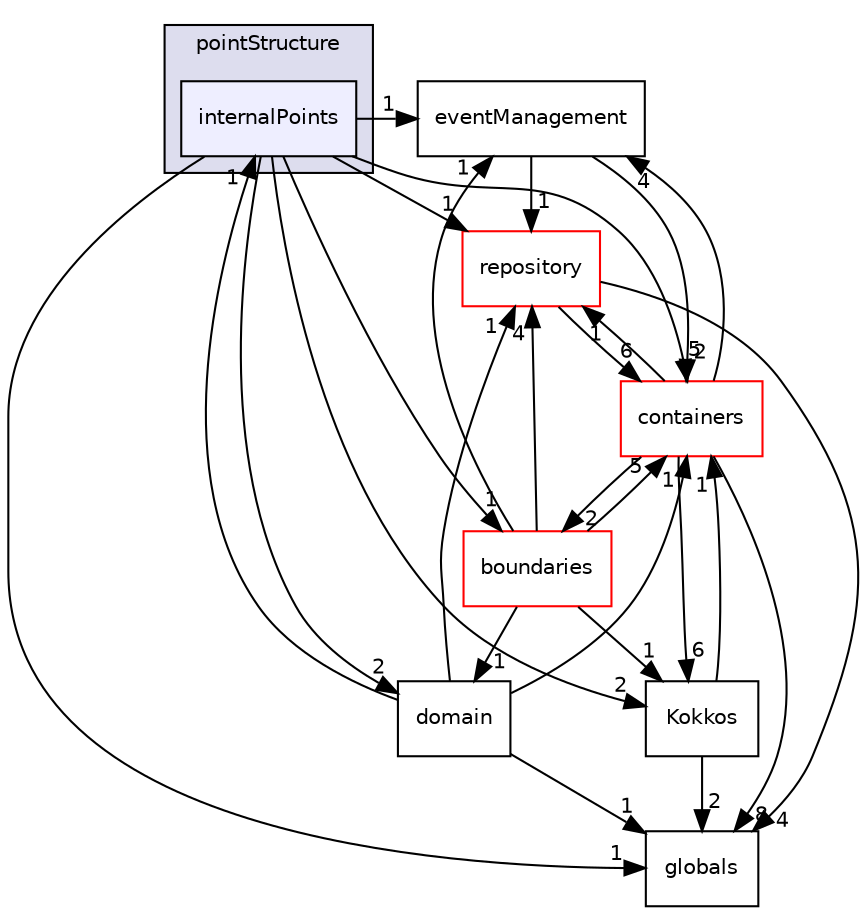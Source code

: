 digraph "src/phasicFlow/structuredData/pointStructure/internalPoints" {
  compound=true
  node [ fontsize="10", fontname="Helvetica"];
  edge [ labelfontsize="10", labelfontname="Helvetica"];
  subgraph clusterdir_40d089f5b6543888409b0c9c3858ee92 {
    graph [ bgcolor="#ddddee", pencolor="black", label="pointStructure" fontname="Helvetica", fontsize="10", URL="dir_40d089f5b6543888409b0c9c3858ee92.html"]
  dir_0df049db956df56296b13033b24e7ee5 [shape=box, label="internalPoints", style="filled", fillcolor="#eeeeff", pencolor="black", URL="dir_0df049db956df56296b13033b24e7ee5.html"];
  }
  dir_c31af67a0d52993121318aee5d15d930 [shape=box label="eventManagement" URL="dir_c31af67a0d52993121318aee5d15d930.html"];
  dir_8a09dd5b7fce343a5c545316ddba4e1b [shape=box label="repository" fillcolor="white" style="filled" color="red" URL="dir_8a09dd5b7fce343a5c545316ddba4e1b.html"];
  dir_7ddf0db04b1f8c07b603f7fe8bfa0b22 [shape=box label="domain" URL="dir_7ddf0db04b1f8c07b603f7fe8bfa0b22.html"];
  dir_5f6559faa080c0b07ec2a71fd7e912fc [shape=box label="globals" URL="dir_5f6559faa080c0b07ec2a71fd7e912fc.html"];
  dir_9522ed5fbd948bd0f422a9c3c511773e [shape=box label="Kokkos" URL="dir_9522ed5fbd948bd0f422a9c3c511773e.html"];
  dir_dc531f97377dc219e71eb46f0568c94b [shape=box label="boundaries" fillcolor="white" style="filled" color="red" URL="dir_dc531f97377dc219e71eb46f0568c94b.html"];
  dir_74a3bd5d559eb2469f344a26dc365ad0 [shape=box label="containers" fillcolor="white" style="filled" color="red" URL="dir_74a3bd5d559eb2469f344a26dc365ad0.html"];
  dir_c31af67a0d52993121318aee5d15d930->dir_8a09dd5b7fce343a5c545316ddba4e1b [headlabel="1", labeldistance=1.5 headhref="dir_000115_000124.html"];
  dir_c31af67a0d52993121318aee5d15d930->dir_74a3bd5d559eb2469f344a26dc365ad0 [headlabel="2", labeldistance=1.5 headhref="dir_000115_000084.html"];
  dir_8a09dd5b7fce343a5c545316ddba4e1b->dir_5f6559faa080c0b07ec2a71fd7e912fc [headlabel="4", labeldistance=1.5 headhref="dir_000124_000117.html"];
  dir_8a09dd5b7fce343a5c545316ddba4e1b->dir_74a3bd5d559eb2469f344a26dc365ad0 [headlabel="6", labeldistance=1.5 headhref="dir_000124_000084.html"];
  dir_0df049db956df56296b13033b24e7ee5->dir_c31af67a0d52993121318aee5d15d930 [headlabel="1", labeldistance=1.5 headhref="dir_000162_000115.html"];
  dir_0df049db956df56296b13033b24e7ee5->dir_8a09dd5b7fce343a5c545316ddba4e1b [headlabel="1", labeldistance=1.5 headhref="dir_000162_000124.html"];
  dir_0df049db956df56296b13033b24e7ee5->dir_7ddf0db04b1f8c07b603f7fe8bfa0b22 [headlabel="2", labeldistance=1.5 headhref="dir_000162_000148.html"];
  dir_0df049db956df56296b13033b24e7ee5->dir_5f6559faa080c0b07ec2a71fd7e912fc [headlabel="1", labeldistance=1.5 headhref="dir_000162_000117.html"];
  dir_0df049db956df56296b13033b24e7ee5->dir_9522ed5fbd948bd0f422a9c3c511773e [headlabel="2", labeldistance=1.5 headhref="dir_000162_000118.html"];
  dir_0df049db956df56296b13033b24e7ee5->dir_dc531f97377dc219e71eb46f0568c94b [headlabel="1", labeldistance=1.5 headhref="dir_000162_000140.html"];
  dir_0df049db956df56296b13033b24e7ee5->dir_74a3bd5d559eb2469f344a26dc365ad0 [headlabel="5", labeldistance=1.5 headhref="dir_000162_000084.html"];
  dir_7ddf0db04b1f8c07b603f7fe8bfa0b22->dir_8a09dd5b7fce343a5c545316ddba4e1b [headlabel="1", labeldistance=1.5 headhref="dir_000148_000124.html"];
  dir_7ddf0db04b1f8c07b603f7fe8bfa0b22->dir_0df049db956df56296b13033b24e7ee5 [headlabel="1", labeldistance=1.5 headhref="dir_000148_000162.html"];
  dir_7ddf0db04b1f8c07b603f7fe8bfa0b22->dir_5f6559faa080c0b07ec2a71fd7e912fc [headlabel="1", labeldistance=1.5 headhref="dir_000148_000117.html"];
  dir_7ddf0db04b1f8c07b603f7fe8bfa0b22->dir_74a3bd5d559eb2469f344a26dc365ad0 [headlabel="1", labeldistance=1.5 headhref="dir_000148_000084.html"];
  dir_9522ed5fbd948bd0f422a9c3c511773e->dir_5f6559faa080c0b07ec2a71fd7e912fc [headlabel="2", labeldistance=1.5 headhref="dir_000118_000117.html"];
  dir_9522ed5fbd948bd0f422a9c3c511773e->dir_74a3bd5d559eb2469f344a26dc365ad0 [headlabel="1", labeldistance=1.5 headhref="dir_000118_000084.html"];
  dir_dc531f97377dc219e71eb46f0568c94b->dir_c31af67a0d52993121318aee5d15d930 [headlabel="1", labeldistance=1.5 headhref="dir_000140_000115.html"];
  dir_dc531f97377dc219e71eb46f0568c94b->dir_8a09dd5b7fce343a5c545316ddba4e1b [headlabel="4", labeldistance=1.5 headhref="dir_000140_000124.html"];
  dir_dc531f97377dc219e71eb46f0568c94b->dir_7ddf0db04b1f8c07b603f7fe8bfa0b22 [headlabel="1", labeldistance=1.5 headhref="dir_000140_000148.html"];
  dir_dc531f97377dc219e71eb46f0568c94b->dir_9522ed5fbd948bd0f422a9c3c511773e [headlabel="1", labeldistance=1.5 headhref="dir_000140_000118.html"];
  dir_dc531f97377dc219e71eb46f0568c94b->dir_74a3bd5d559eb2469f344a26dc365ad0 [headlabel="5", labeldistance=1.5 headhref="dir_000140_000084.html"];
  dir_74a3bd5d559eb2469f344a26dc365ad0->dir_c31af67a0d52993121318aee5d15d930 [headlabel="4", labeldistance=1.5 headhref="dir_000084_000115.html"];
  dir_74a3bd5d559eb2469f344a26dc365ad0->dir_8a09dd5b7fce343a5c545316ddba4e1b [headlabel="1", labeldistance=1.5 headhref="dir_000084_000124.html"];
  dir_74a3bd5d559eb2469f344a26dc365ad0->dir_5f6559faa080c0b07ec2a71fd7e912fc [headlabel="8", labeldistance=1.5 headhref="dir_000084_000117.html"];
  dir_74a3bd5d559eb2469f344a26dc365ad0->dir_9522ed5fbd948bd0f422a9c3c511773e [headlabel="6", labeldistance=1.5 headhref="dir_000084_000118.html"];
  dir_74a3bd5d559eb2469f344a26dc365ad0->dir_dc531f97377dc219e71eb46f0568c94b [headlabel="2", labeldistance=1.5 headhref="dir_000084_000140.html"];
}
